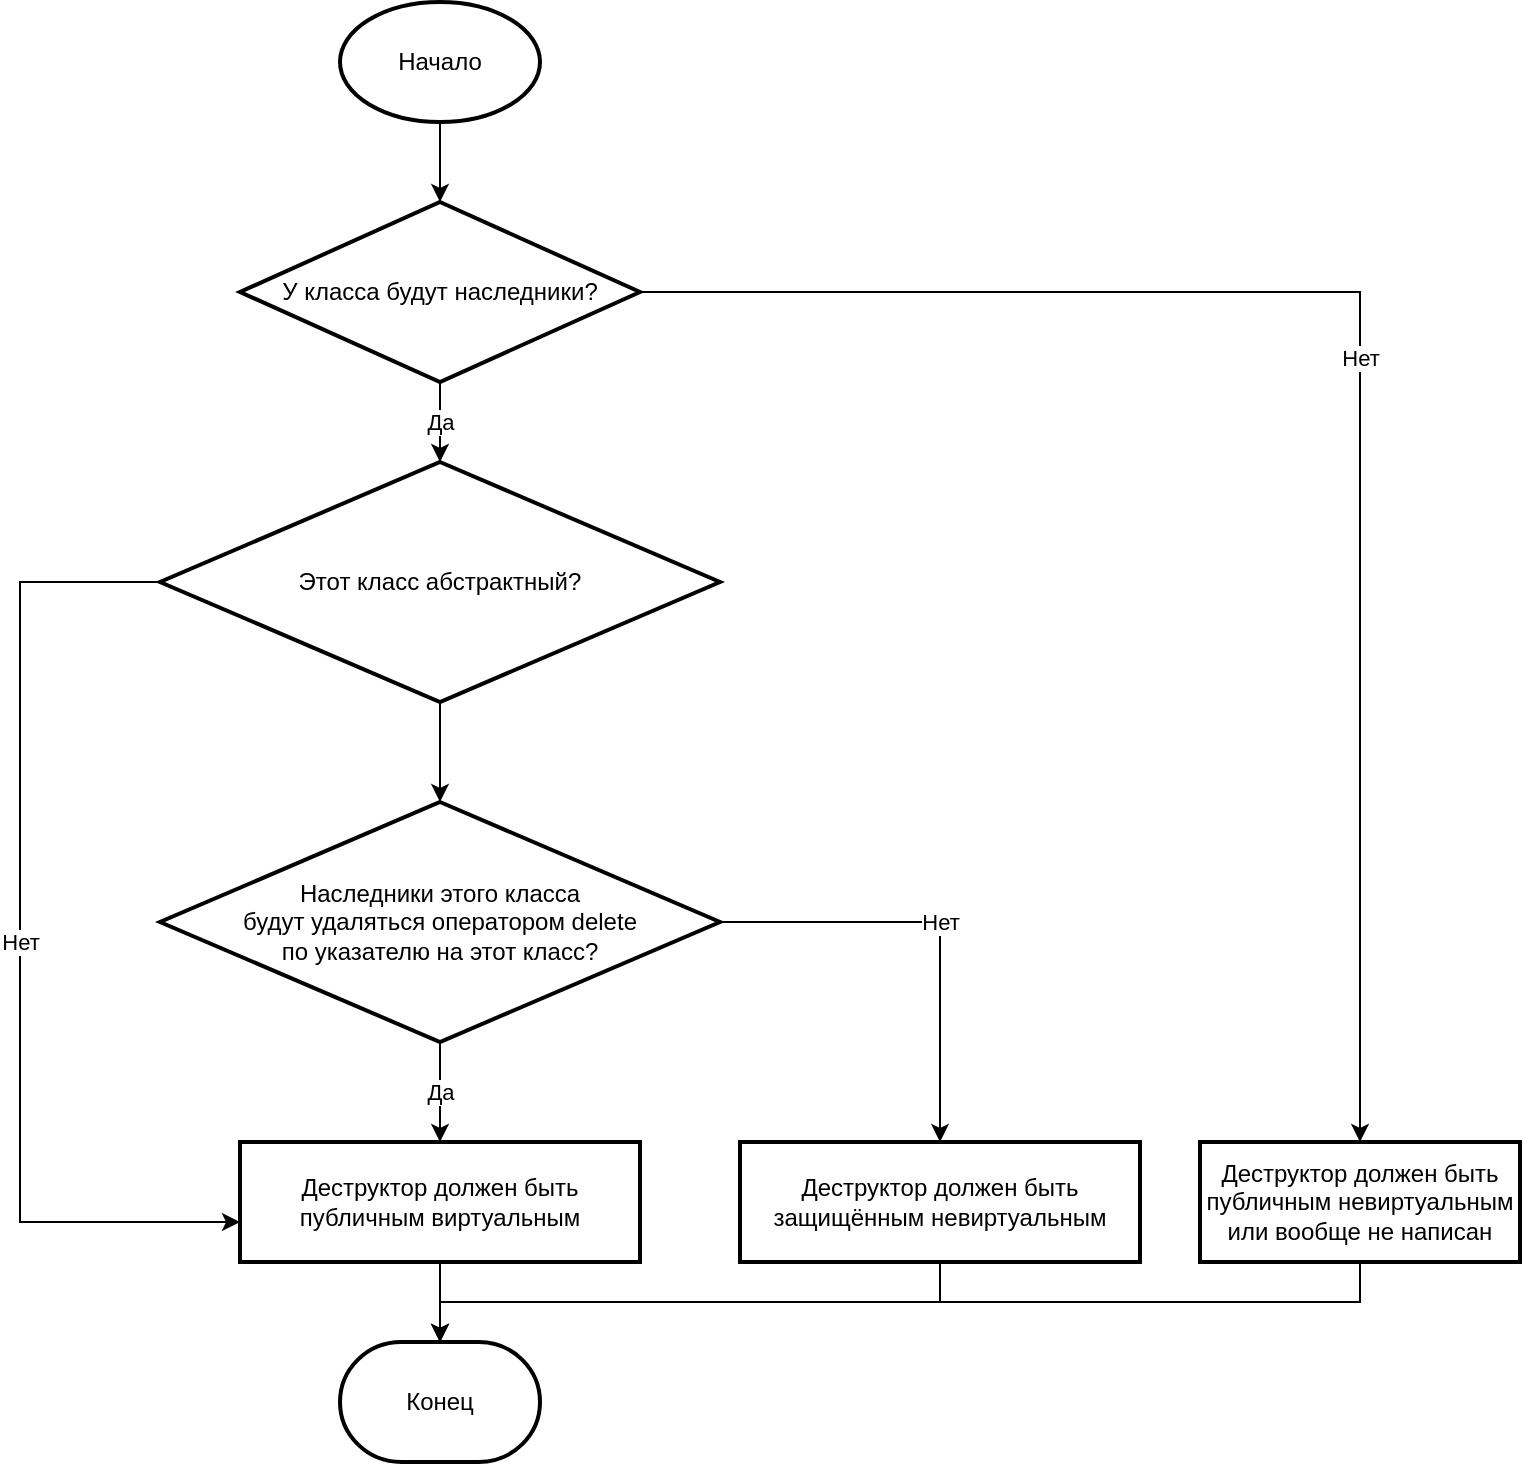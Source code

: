 <mxfile version="14.5.1" type="device"><diagram id="FMKxWfmA9thw47G1BriB" name="Страница 1"><mxGraphModel dx="1463" dy="846" grid="1" gridSize="10" guides="1" tooltips="1" connect="1" arrows="1" fold="1" page="1" pageScale="1" pageWidth="827" pageHeight="1169" math="0" shadow="0"><root><mxCell id="0"/><mxCell id="1" parent="0"/><mxCell id="Buz3wt09EOpWGdU0lARC-3" value="Да" style="edgeStyle=orthogonalEdgeStyle;rounded=0;orthogonalLoop=1;jettySize=auto;html=1;" edge="1" parent="1" source="Buz3wt09EOpWGdU0lARC-1" target="Buz3wt09EOpWGdU0lARC-10"><mxGeometry relative="1" as="geometry"/></mxCell><mxCell id="Buz3wt09EOpWGdU0lARC-9" value="Нет" style="edgeStyle=orthogonalEdgeStyle;rounded=0;orthogonalLoop=1;jettySize=auto;html=1;" edge="1" parent="1" source="Buz3wt09EOpWGdU0lARC-1" target="Buz3wt09EOpWGdU0lARC-8"><mxGeometry relative="1" as="geometry"/></mxCell><mxCell id="Buz3wt09EOpWGdU0lARC-1" value="У класса будут наследники?" style="strokeWidth=2;html=1;shape=mxgraph.flowchart.decision;whiteSpace=wrap;" vertex="1" parent="1"><mxGeometry x="280" y="250" width="200" height="90" as="geometry"/></mxCell><mxCell id="Buz3wt09EOpWGdU0lARC-5" value="Да" style="edgeStyle=orthogonalEdgeStyle;rounded=0;orthogonalLoop=1;jettySize=auto;html=1;" edge="1" parent="1" source="Buz3wt09EOpWGdU0lARC-2" target="Buz3wt09EOpWGdU0lARC-4"><mxGeometry relative="1" as="geometry"/></mxCell><mxCell id="Buz3wt09EOpWGdU0lARC-7" value="Нет" style="edgeStyle=orthogonalEdgeStyle;rounded=0;orthogonalLoop=1;jettySize=auto;html=1;" edge="1" parent="1" source="Buz3wt09EOpWGdU0lARC-2" target="Buz3wt09EOpWGdU0lARC-6"><mxGeometry relative="1" as="geometry"><Array as="points"><mxPoint x="630" y="610"/></Array></mxGeometry></mxCell><mxCell id="Buz3wt09EOpWGdU0lARC-2" value="Наследники этого класса&lt;br&gt;будут удаляться&amp;nbsp;оператором delete&lt;br&gt;по указателю на этот класс?" style="strokeWidth=2;html=1;shape=mxgraph.flowchart.decision;whiteSpace=wrap;" vertex="1" parent="1"><mxGeometry x="240" y="550" width="280" height="120" as="geometry"/></mxCell><mxCell id="Buz3wt09EOpWGdU0lARC-15" style="edgeStyle=orthogonalEdgeStyle;rounded=0;orthogonalLoop=1;jettySize=auto;html=1;" edge="1" parent="1" source="Buz3wt09EOpWGdU0lARC-4" target="Buz3wt09EOpWGdU0lARC-14"><mxGeometry relative="1" as="geometry"/></mxCell><mxCell id="Buz3wt09EOpWGdU0lARC-4" value="Деструктор должен быть публичным виртуальным" style="whiteSpace=wrap;html=1;strokeWidth=2;" vertex="1" parent="1"><mxGeometry x="280" y="720" width="200" height="60" as="geometry"/></mxCell><mxCell id="Buz3wt09EOpWGdU0lARC-16" style="edgeStyle=orthogonalEdgeStyle;rounded=0;orthogonalLoop=1;jettySize=auto;html=1;" edge="1" parent="1" source="Buz3wt09EOpWGdU0lARC-6" target="Buz3wt09EOpWGdU0lARC-14"><mxGeometry relative="1" as="geometry"><Array as="points"><mxPoint x="630" y="800"/><mxPoint x="380" y="800"/></Array></mxGeometry></mxCell><mxCell id="Buz3wt09EOpWGdU0lARC-6" value="Деструктор должен быть защищённым невиртуальным" style="whiteSpace=wrap;html=1;strokeWidth=2;" vertex="1" parent="1"><mxGeometry x="530" y="720" width="200" height="60" as="geometry"/></mxCell><mxCell id="Buz3wt09EOpWGdU0lARC-17" style="edgeStyle=orthogonalEdgeStyle;rounded=0;orthogonalLoop=1;jettySize=auto;html=1;" edge="1" parent="1" source="Buz3wt09EOpWGdU0lARC-8" target="Buz3wt09EOpWGdU0lARC-14"><mxGeometry relative="1" as="geometry"><Array as="points"><mxPoint x="840" y="800"/><mxPoint x="380" y="800"/></Array></mxGeometry></mxCell><mxCell id="Buz3wt09EOpWGdU0lARC-8" value="Деструктор должен быть публичным невиртуальным или вообще не написан" style="whiteSpace=wrap;html=1;strokeWidth=2;" vertex="1" parent="1"><mxGeometry x="760" y="720" width="160" height="60" as="geometry"/></mxCell><mxCell id="Buz3wt09EOpWGdU0lARC-11" style="edgeStyle=orthogonalEdgeStyle;rounded=0;orthogonalLoop=1;jettySize=auto;html=1;" edge="1" parent="1" source="Buz3wt09EOpWGdU0lARC-10" target="Buz3wt09EOpWGdU0lARC-2"><mxGeometry relative="1" as="geometry"/></mxCell><mxCell id="Buz3wt09EOpWGdU0lARC-12" value="Нет" style="edgeStyle=orthogonalEdgeStyle;rounded=0;orthogonalLoop=1;jettySize=auto;html=1;" edge="1" parent="1" source="Buz3wt09EOpWGdU0lARC-10" target="Buz3wt09EOpWGdU0lARC-4"><mxGeometry relative="1" as="geometry"><Array as="points"><mxPoint x="170" y="440"/><mxPoint x="170" y="760"/></Array></mxGeometry></mxCell><mxCell id="Buz3wt09EOpWGdU0lARC-10" value="Этот класс абстрактный?" style="strokeWidth=2;html=1;shape=mxgraph.flowchart.decision;whiteSpace=wrap;" vertex="1" parent="1"><mxGeometry x="240" y="380" width="280" height="120" as="geometry"/></mxCell><mxCell id="Buz3wt09EOpWGdU0lARC-18" style="edgeStyle=orthogonalEdgeStyle;rounded=0;orthogonalLoop=1;jettySize=auto;html=1;" edge="1" parent="1" source="Buz3wt09EOpWGdU0lARC-13" target="Buz3wt09EOpWGdU0lARC-1"><mxGeometry relative="1" as="geometry"/></mxCell><mxCell id="Buz3wt09EOpWGdU0lARC-13" value="Начало" style="strokeWidth=2;html=1;shape=mxgraph.flowchart.start_1;whiteSpace=wrap;" vertex="1" parent="1"><mxGeometry x="330" y="150" width="100" height="60" as="geometry"/></mxCell><mxCell id="Buz3wt09EOpWGdU0lARC-14" value="Конец" style="strokeWidth=2;html=1;shape=mxgraph.flowchart.terminator;whiteSpace=wrap;" vertex="1" parent="1"><mxGeometry x="330" y="820" width="100" height="60" as="geometry"/></mxCell></root></mxGraphModel></diagram></mxfile>